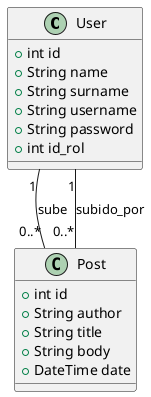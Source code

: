 @startuml


class User {
    +int id
    +String name
    +String surname
    +String username
    +String password
    +int id_rol
}


class Post {
    +int id
    +String author
    +String title
    +String body
    +DateTime date
}


User "1" -- "0..*" Post : sube
Post "0..*" -- "1" User : subido_por

@enduml